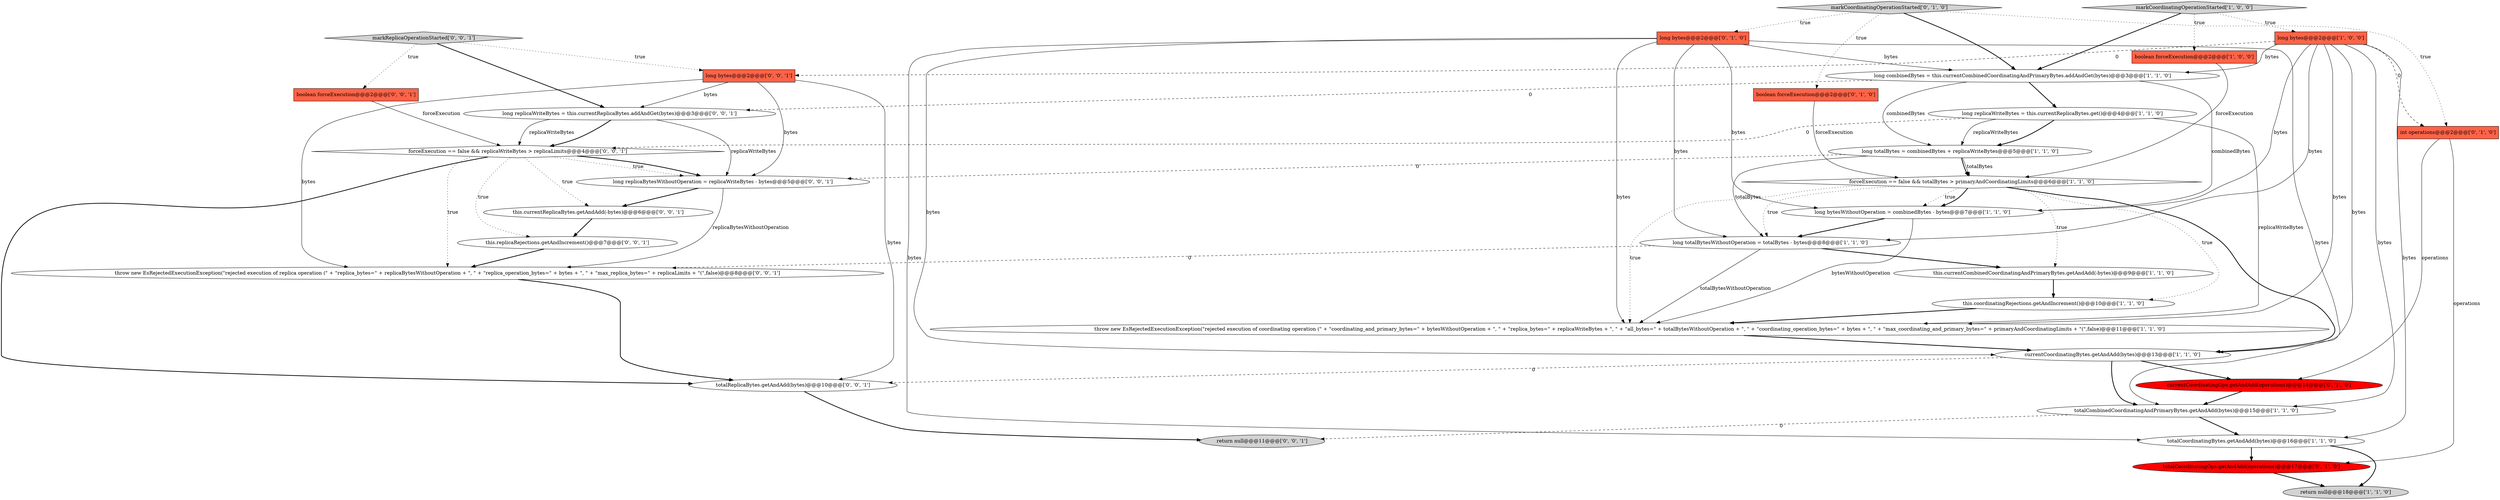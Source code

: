 digraph {
17 [style = filled, label = "currentCoordinatingOps.getAndAdd(operations)@@@14@@@['0', '1', '0']", fillcolor = red, shape = ellipse image = "AAA1AAABBB2BBB"];
4 [style = filled, label = "long bytes@@@2@@@['1', '0', '0']", fillcolor = tomato, shape = box image = "AAA1AAABBB1BBB"];
7 [style = filled, label = "totalCoordinatingBytes.getAndAdd(bytes)@@@16@@@['1', '1', '0']", fillcolor = white, shape = ellipse image = "AAA0AAABBB1BBB"];
1 [style = filled, label = "boolean forceExecution@@@2@@@['1', '0', '0']", fillcolor = tomato, shape = box image = "AAA0AAABBB1BBB"];
24 [style = filled, label = "boolean forceExecution@@@2@@@['0', '0', '1']", fillcolor = tomato, shape = box image = "AAA0AAABBB3BBB"];
25 [style = filled, label = "long replicaWriteBytes = this.currentReplicaBytes.addAndGet(bytes)@@@3@@@['0', '0', '1']", fillcolor = white, shape = ellipse image = "AAA0AAABBB3BBB"];
26 [style = filled, label = "long bytes@@@2@@@['0', '0', '1']", fillcolor = tomato, shape = box image = "AAA0AAABBB3BBB"];
12 [style = filled, label = "currentCoordinatingBytes.getAndAdd(bytes)@@@13@@@['1', '1', '0']", fillcolor = white, shape = ellipse image = "AAA0AAABBB1BBB"];
30 [style = filled, label = "this.currentReplicaBytes.getAndAdd(-bytes)@@@6@@@['0', '0', '1']", fillcolor = white, shape = ellipse image = "AAA0AAABBB3BBB"];
11 [style = filled, label = "long totalBytesWithoutOperation = totalBytes - bytes@@@8@@@['1', '1', '0']", fillcolor = white, shape = ellipse image = "AAA0AAABBB1BBB"];
23 [style = filled, label = "long replicaBytesWithoutOperation = replicaWriteBytes - bytes@@@5@@@['0', '0', '1']", fillcolor = white, shape = ellipse image = "AAA0AAABBB3BBB"];
14 [style = filled, label = "long replicaWriteBytes = this.currentReplicaBytes.get()@@@4@@@['1', '1', '0']", fillcolor = white, shape = ellipse image = "AAA0AAABBB1BBB"];
27 [style = filled, label = "forceExecution == false && replicaWriteBytes > replicaLimits@@@4@@@['0', '0', '1']", fillcolor = white, shape = diamond image = "AAA0AAABBB3BBB"];
5 [style = filled, label = "markCoordinatingOperationStarted['1', '0', '0']", fillcolor = lightgray, shape = diamond image = "AAA0AAABBB1BBB"];
32 [style = filled, label = "totalReplicaBytes.getAndAdd(bytes)@@@10@@@['0', '0', '1']", fillcolor = white, shape = ellipse image = "AAA0AAABBB3BBB"];
20 [style = filled, label = "boolean forceExecution@@@2@@@['0', '1', '0']", fillcolor = tomato, shape = box image = "AAA0AAABBB2BBB"];
6 [style = filled, label = "long totalBytes = combinedBytes + replicaWriteBytes@@@5@@@['1', '1', '0']", fillcolor = white, shape = ellipse image = "AAA0AAABBB1BBB"];
21 [style = filled, label = "int operations@@@2@@@['0', '1', '0']", fillcolor = tomato, shape = box image = "AAA1AAABBB2BBB"];
22 [style = filled, label = "throw new EsRejectedExecutionException(\"rejected execution of replica operation (\" + \"replica_bytes=\" + replicaBytesWithoutOperation + \", \" + \"replica_operation_bytes=\" + bytes + \", \" + \"max_replica_bytes=\" + replicaLimits + \"(\",false)@@@8@@@['0', '0', '1']", fillcolor = white, shape = ellipse image = "AAA0AAABBB3BBB"];
29 [style = filled, label = "markReplicaOperationStarted['0', '0', '1']", fillcolor = lightgray, shape = diamond image = "AAA0AAABBB3BBB"];
16 [style = filled, label = "long bytes@@@2@@@['0', '1', '0']", fillcolor = tomato, shape = box image = "AAA0AAABBB2BBB"];
13 [style = filled, label = "this.coordinatingRejections.getAndIncrement()@@@10@@@['1', '1', '0']", fillcolor = white, shape = ellipse image = "AAA0AAABBB1BBB"];
10 [style = filled, label = "this.currentCombinedCoordinatingAndPrimaryBytes.getAndAdd(-bytes)@@@9@@@['1', '1', '0']", fillcolor = white, shape = ellipse image = "AAA0AAABBB1BBB"];
15 [style = filled, label = "long combinedBytes = this.currentCombinedCoordinatingAndPrimaryBytes.addAndGet(bytes)@@@3@@@['1', '1', '0']", fillcolor = white, shape = ellipse image = "AAA0AAABBB1BBB"];
3 [style = filled, label = "throw new EsRejectedExecutionException(\"rejected execution of coordinating operation (\" + \"coordinating_and_primary_bytes=\" + bytesWithoutOperation + \", \" + \"replica_bytes=\" + replicaWriteBytes + \", \" + \"all_bytes=\" + totalBytesWithoutOperation + \", \" + \"coordinating_operation_bytes=\" + bytes + \", \" + \"max_coordinating_and_primary_bytes=\" + primaryAndCoordinatingLimits + \"(\",false)@@@11@@@['1', '1', '0']", fillcolor = white, shape = ellipse image = "AAA0AAABBB1BBB"];
0 [style = filled, label = "totalCombinedCoordinatingAndPrimaryBytes.getAndAdd(bytes)@@@15@@@['1', '1', '0']", fillcolor = white, shape = ellipse image = "AAA0AAABBB1BBB"];
8 [style = filled, label = "long bytesWithoutOperation = combinedBytes - bytes@@@7@@@['1', '1', '0']", fillcolor = white, shape = ellipse image = "AAA0AAABBB1BBB"];
18 [style = filled, label = "markCoordinatingOperationStarted['0', '1', '0']", fillcolor = lightgray, shape = diamond image = "AAA0AAABBB2BBB"];
2 [style = filled, label = "forceExecution == false && totalBytes > primaryAndCoordinatingLimits@@@6@@@['1', '1', '0']", fillcolor = white, shape = diamond image = "AAA0AAABBB1BBB"];
28 [style = filled, label = "return null@@@11@@@['0', '0', '1']", fillcolor = lightgray, shape = ellipse image = "AAA0AAABBB3BBB"];
19 [style = filled, label = "totalCoordinatingOps.getAndAdd(operations)@@@17@@@['0', '1', '0']", fillcolor = red, shape = ellipse image = "AAA1AAABBB2BBB"];
9 [style = filled, label = "return null@@@18@@@['1', '1', '0']", fillcolor = lightgray, shape = ellipse image = "AAA0AAABBB1BBB"];
31 [style = filled, label = "this.replicaRejections.getAndIncrement()@@@7@@@['0', '0', '1']", fillcolor = white, shape = ellipse image = "AAA0AAABBB3BBB"];
27->32 [style = bold, label=""];
5->1 [style = dotted, label="true"];
5->15 [style = bold, label=""];
27->23 [style = dotted, label="true"];
18->20 [style = dotted, label="true"];
29->26 [style = dotted, label="true"];
24->27 [style = solid, label="forceExecution"];
16->15 [style = solid, label="bytes"];
2->11 [style = dotted, label="true"];
7->9 [style = bold, label=""];
15->25 [style = dashed, label="0"];
4->7 [style = solid, label="bytes"];
26->23 [style = solid, label="bytes"];
19->9 [style = bold, label=""];
8->11 [style = bold, label=""];
2->8 [style = dotted, label="true"];
2->10 [style = dotted, label="true"];
2->3 [style = dotted, label="true"];
23->30 [style = bold, label=""];
27->22 [style = dotted, label="true"];
16->3 [style = solid, label="bytes"];
18->16 [style = dotted, label="true"];
18->15 [style = bold, label=""];
11->22 [style = dashed, label="0"];
22->32 [style = bold, label=""];
2->13 [style = dotted, label="true"];
4->26 [style = dashed, label="0"];
11->3 [style = solid, label="totalBytesWithoutOperation"];
4->8 [style = solid, label="bytes"];
0->28 [style = dashed, label="0"];
4->15 [style = solid, label="bytes"];
20->2 [style = solid, label="forceExecution"];
5->4 [style = dotted, label="true"];
0->7 [style = bold, label=""];
6->2 [style = bold, label=""];
25->27 [style = bold, label=""];
16->11 [style = solid, label="bytes"];
26->25 [style = solid, label="bytes"];
14->6 [style = bold, label=""];
6->2 [style = solid, label="totalBytes"];
15->14 [style = bold, label=""];
23->22 [style = solid, label="replicaBytesWithoutOperation"];
25->27 [style = solid, label="replicaWriteBytes"];
12->32 [style = dashed, label="0"];
12->17 [style = bold, label=""];
18->21 [style = dotted, label="true"];
16->8 [style = solid, label="bytes"];
3->12 [style = bold, label=""];
4->21 [style = dashed, label="0"];
1->2 [style = solid, label="forceExecution"];
21->19 [style = solid, label="operations"];
17->0 [style = bold, label=""];
10->13 [style = bold, label=""];
11->10 [style = bold, label=""];
4->0 [style = solid, label="bytes"];
30->31 [style = bold, label=""];
27->31 [style = dotted, label="true"];
8->3 [style = solid, label="bytesWithoutOperation"];
7->19 [style = bold, label=""];
29->24 [style = dotted, label="true"];
4->3 [style = solid, label="bytes"];
15->6 [style = solid, label="combinedBytes"];
14->6 [style = solid, label="replicaWriteBytes"];
31->22 [style = bold, label=""];
4->12 [style = solid, label="bytes"];
25->23 [style = solid, label="replicaWriteBytes"];
4->11 [style = solid, label="bytes"];
29->25 [style = bold, label=""];
6->11 [style = solid, label="totalBytes"];
12->0 [style = bold, label=""];
14->27 [style = dashed, label="0"];
2->12 [style = bold, label=""];
16->0 [style = solid, label="bytes"];
27->30 [style = dotted, label="true"];
14->3 [style = solid, label="replicaWriteBytes"];
13->3 [style = bold, label=""];
26->32 [style = solid, label="bytes"];
16->12 [style = solid, label="bytes"];
16->7 [style = solid, label="bytes"];
26->22 [style = solid, label="bytes"];
27->23 [style = bold, label=""];
15->8 [style = solid, label="combinedBytes"];
21->17 [style = solid, label="operations"];
32->28 [style = bold, label=""];
6->23 [style = dashed, label="0"];
2->8 [style = bold, label=""];
}
